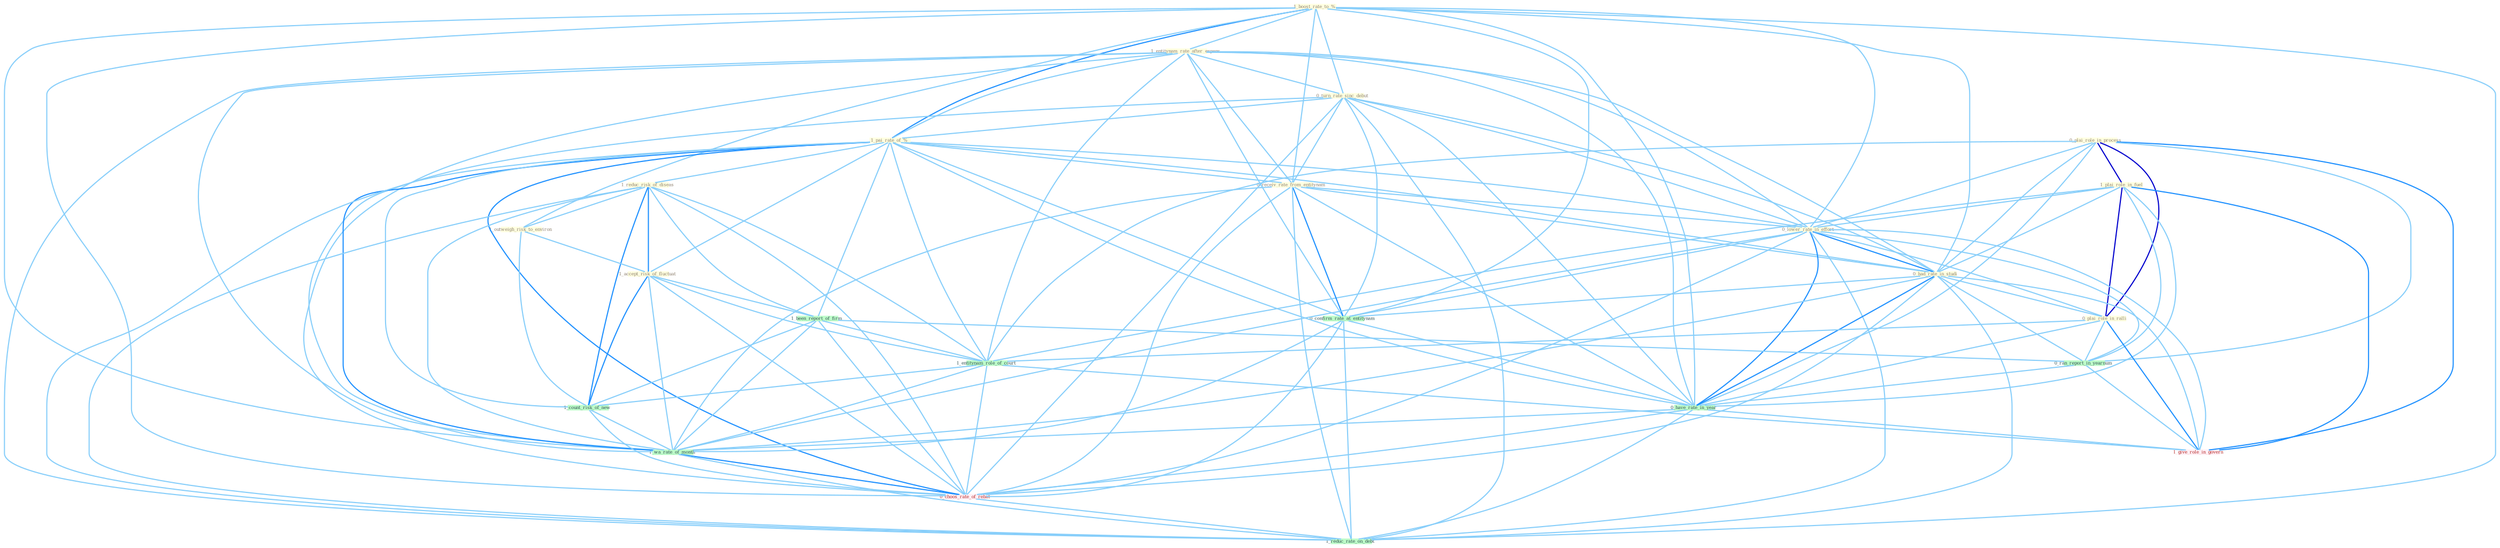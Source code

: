Graph G{ 
    node
    [shape=polygon,style=filled,width=.5,height=.06,color="#BDFCC9",fixedsize=true,fontsize=4,
    fontcolor="#2f4f4f"];
    {node
    [color="#ffffe0", fontcolor="#8b7d6b"] "1_boost_rate_to_% " "1_entitynam_rate_after_expens " "0_plai_role_in_process " "1_plai_role_in_fuel " "0_turn_rate_sinc_debut " "1_pai_rate_of_% " "1_reduc_risk_of_diseas " "0_receiv_rate_from_entitynam " "0_lower_rate_in_effort " "1_outweigh_risk_to_environ " "1_accept_risk_of_fluctuat " "0_had_rate_in_studi " "0_plai_role_in_ralli "}
{node [color="#fff0f5", fontcolor="#b22222"] "0_choos_rate_of_rebat " "1_give_role_in_govern "}
edge [color="#B0E2FF"];

	"1_boost_rate_to_% " -- "1_entitynam_rate_after_expens " [w="1", color="#87cefa" ];
	"1_boost_rate_to_% " -- "0_turn_rate_sinc_debut " [w="1", color="#87cefa" ];
	"1_boost_rate_to_% " -- "1_pai_rate_of_% " [w="2", color="#1e90ff" , len=0.8];
	"1_boost_rate_to_% " -- "0_receiv_rate_from_entitynam " [w="1", color="#87cefa" ];
	"1_boost_rate_to_% " -- "0_lower_rate_in_effort " [w="1", color="#87cefa" ];
	"1_boost_rate_to_% " -- "1_outweigh_risk_to_environ " [w="1", color="#87cefa" ];
	"1_boost_rate_to_% " -- "0_had_rate_in_studi " [w="1", color="#87cefa" ];
	"1_boost_rate_to_% " -- "0_confirm_rate_at_entitynam " [w="1", color="#87cefa" ];
	"1_boost_rate_to_% " -- "0_have_rate_in_year " [w="1", color="#87cefa" ];
	"1_boost_rate_to_% " -- "1_wa_rate_of_month " [w="1", color="#87cefa" ];
	"1_boost_rate_to_% " -- "0_choos_rate_of_rebat " [w="1", color="#87cefa" ];
	"1_boost_rate_to_% " -- "1_reduc_rate_on_debt " [w="1", color="#87cefa" ];
	"1_entitynam_rate_after_expens " -- "0_turn_rate_sinc_debut " [w="1", color="#87cefa" ];
	"1_entitynam_rate_after_expens " -- "1_pai_rate_of_% " [w="1", color="#87cefa" ];
	"1_entitynam_rate_after_expens " -- "0_receiv_rate_from_entitynam " [w="1", color="#87cefa" ];
	"1_entitynam_rate_after_expens " -- "0_lower_rate_in_effort " [w="1", color="#87cefa" ];
	"1_entitynam_rate_after_expens " -- "0_had_rate_in_studi " [w="1", color="#87cefa" ];
	"1_entitynam_rate_after_expens " -- "1_entitynam_role_of_court " [w="1", color="#87cefa" ];
	"1_entitynam_rate_after_expens " -- "0_confirm_rate_at_entitynam " [w="1", color="#87cefa" ];
	"1_entitynam_rate_after_expens " -- "0_have_rate_in_year " [w="1", color="#87cefa" ];
	"1_entitynam_rate_after_expens " -- "1_wa_rate_of_month " [w="1", color="#87cefa" ];
	"1_entitynam_rate_after_expens " -- "0_choos_rate_of_rebat " [w="1", color="#87cefa" ];
	"1_entitynam_rate_after_expens " -- "1_reduc_rate_on_debt " [w="1", color="#87cefa" ];
	"0_plai_role_in_process " -- "1_plai_role_in_fuel " [w="3", color="#0000cd" , len=0.6];
	"0_plai_role_in_process " -- "0_lower_rate_in_effort " [w="1", color="#87cefa" ];
	"0_plai_role_in_process " -- "0_had_rate_in_studi " [w="1", color="#87cefa" ];
	"0_plai_role_in_process " -- "0_plai_role_in_ralli " [w="3", color="#0000cd" , len=0.6];
	"0_plai_role_in_process " -- "1_entitynam_role_of_court " [w="1", color="#87cefa" ];
	"0_plai_role_in_process " -- "0_ran_report_in_yearnum " [w="1", color="#87cefa" ];
	"0_plai_role_in_process " -- "0_have_rate_in_year " [w="1", color="#87cefa" ];
	"0_plai_role_in_process " -- "1_give_role_in_govern " [w="2", color="#1e90ff" , len=0.8];
	"1_plai_role_in_fuel " -- "0_lower_rate_in_effort " [w="1", color="#87cefa" ];
	"1_plai_role_in_fuel " -- "0_had_rate_in_studi " [w="1", color="#87cefa" ];
	"1_plai_role_in_fuel " -- "0_plai_role_in_ralli " [w="3", color="#0000cd" , len=0.6];
	"1_plai_role_in_fuel " -- "1_entitynam_role_of_court " [w="1", color="#87cefa" ];
	"1_plai_role_in_fuel " -- "0_ran_report_in_yearnum " [w="1", color="#87cefa" ];
	"1_plai_role_in_fuel " -- "0_have_rate_in_year " [w="1", color="#87cefa" ];
	"1_plai_role_in_fuel " -- "1_give_role_in_govern " [w="2", color="#1e90ff" , len=0.8];
	"0_turn_rate_sinc_debut " -- "1_pai_rate_of_% " [w="1", color="#87cefa" ];
	"0_turn_rate_sinc_debut " -- "0_receiv_rate_from_entitynam " [w="1", color="#87cefa" ];
	"0_turn_rate_sinc_debut " -- "0_lower_rate_in_effort " [w="1", color="#87cefa" ];
	"0_turn_rate_sinc_debut " -- "0_had_rate_in_studi " [w="1", color="#87cefa" ];
	"0_turn_rate_sinc_debut " -- "0_confirm_rate_at_entitynam " [w="1", color="#87cefa" ];
	"0_turn_rate_sinc_debut " -- "0_have_rate_in_year " [w="1", color="#87cefa" ];
	"0_turn_rate_sinc_debut " -- "1_wa_rate_of_month " [w="1", color="#87cefa" ];
	"0_turn_rate_sinc_debut " -- "0_choos_rate_of_rebat " [w="1", color="#87cefa" ];
	"0_turn_rate_sinc_debut " -- "1_reduc_rate_on_debt " [w="1", color="#87cefa" ];
	"1_pai_rate_of_% " -- "1_reduc_risk_of_diseas " [w="1", color="#87cefa" ];
	"1_pai_rate_of_% " -- "0_receiv_rate_from_entitynam " [w="1", color="#87cefa" ];
	"1_pai_rate_of_% " -- "0_lower_rate_in_effort " [w="1", color="#87cefa" ];
	"1_pai_rate_of_% " -- "1_accept_risk_of_fluctuat " [w="1", color="#87cefa" ];
	"1_pai_rate_of_% " -- "0_had_rate_in_studi " [w="1", color="#87cefa" ];
	"1_pai_rate_of_% " -- "1_been_report_of_firm " [w="1", color="#87cefa" ];
	"1_pai_rate_of_% " -- "1_entitynam_role_of_court " [w="1", color="#87cefa" ];
	"1_pai_rate_of_% " -- "1_count_risk_of_new " [w="1", color="#87cefa" ];
	"1_pai_rate_of_% " -- "0_confirm_rate_at_entitynam " [w="1", color="#87cefa" ];
	"1_pai_rate_of_% " -- "0_have_rate_in_year " [w="1", color="#87cefa" ];
	"1_pai_rate_of_% " -- "1_wa_rate_of_month " [w="2", color="#1e90ff" , len=0.8];
	"1_pai_rate_of_% " -- "0_choos_rate_of_rebat " [w="2", color="#1e90ff" , len=0.8];
	"1_pai_rate_of_% " -- "1_reduc_rate_on_debt " [w="1", color="#87cefa" ];
	"1_reduc_risk_of_diseas " -- "1_outweigh_risk_to_environ " [w="1", color="#87cefa" ];
	"1_reduc_risk_of_diseas " -- "1_accept_risk_of_fluctuat " [w="2", color="#1e90ff" , len=0.8];
	"1_reduc_risk_of_diseas " -- "1_been_report_of_firm " [w="1", color="#87cefa" ];
	"1_reduc_risk_of_diseas " -- "1_entitynam_role_of_court " [w="1", color="#87cefa" ];
	"1_reduc_risk_of_diseas " -- "1_count_risk_of_new " [w="2", color="#1e90ff" , len=0.8];
	"1_reduc_risk_of_diseas " -- "1_wa_rate_of_month " [w="1", color="#87cefa" ];
	"1_reduc_risk_of_diseas " -- "0_choos_rate_of_rebat " [w="1", color="#87cefa" ];
	"1_reduc_risk_of_diseas " -- "1_reduc_rate_on_debt " [w="1", color="#87cefa" ];
	"0_receiv_rate_from_entitynam " -- "0_lower_rate_in_effort " [w="1", color="#87cefa" ];
	"0_receiv_rate_from_entitynam " -- "0_had_rate_in_studi " [w="1", color="#87cefa" ];
	"0_receiv_rate_from_entitynam " -- "0_confirm_rate_at_entitynam " [w="2", color="#1e90ff" , len=0.8];
	"0_receiv_rate_from_entitynam " -- "0_have_rate_in_year " [w="1", color="#87cefa" ];
	"0_receiv_rate_from_entitynam " -- "1_wa_rate_of_month " [w="1", color="#87cefa" ];
	"0_receiv_rate_from_entitynam " -- "0_choos_rate_of_rebat " [w="1", color="#87cefa" ];
	"0_receiv_rate_from_entitynam " -- "1_reduc_rate_on_debt " [w="1", color="#87cefa" ];
	"0_lower_rate_in_effort " -- "0_had_rate_in_studi " [w="2", color="#1e90ff" , len=0.8];
	"0_lower_rate_in_effort " -- "0_plai_role_in_ralli " [w="1", color="#87cefa" ];
	"0_lower_rate_in_effort " -- "0_ran_report_in_yearnum " [w="1", color="#87cefa" ];
	"0_lower_rate_in_effort " -- "0_confirm_rate_at_entitynam " [w="1", color="#87cefa" ];
	"0_lower_rate_in_effort " -- "0_have_rate_in_year " [w="2", color="#1e90ff" , len=0.8];
	"0_lower_rate_in_effort " -- "1_wa_rate_of_month " [w="1", color="#87cefa" ];
	"0_lower_rate_in_effort " -- "0_choos_rate_of_rebat " [w="1", color="#87cefa" ];
	"0_lower_rate_in_effort " -- "1_reduc_rate_on_debt " [w="1", color="#87cefa" ];
	"0_lower_rate_in_effort " -- "1_give_role_in_govern " [w="1", color="#87cefa" ];
	"1_outweigh_risk_to_environ " -- "1_accept_risk_of_fluctuat " [w="1", color="#87cefa" ];
	"1_outweigh_risk_to_environ " -- "1_count_risk_of_new " [w="1", color="#87cefa" ];
	"1_accept_risk_of_fluctuat " -- "1_been_report_of_firm " [w="1", color="#87cefa" ];
	"1_accept_risk_of_fluctuat " -- "1_entitynam_role_of_court " [w="1", color="#87cefa" ];
	"1_accept_risk_of_fluctuat " -- "1_count_risk_of_new " [w="2", color="#1e90ff" , len=0.8];
	"1_accept_risk_of_fluctuat " -- "1_wa_rate_of_month " [w="1", color="#87cefa" ];
	"1_accept_risk_of_fluctuat " -- "0_choos_rate_of_rebat " [w="1", color="#87cefa" ];
	"0_had_rate_in_studi " -- "0_plai_role_in_ralli " [w="1", color="#87cefa" ];
	"0_had_rate_in_studi " -- "0_ran_report_in_yearnum " [w="1", color="#87cefa" ];
	"0_had_rate_in_studi " -- "0_confirm_rate_at_entitynam " [w="1", color="#87cefa" ];
	"0_had_rate_in_studi " -- "0_have_rate_in_year " [w="2", color="#1e90ff" , len=0.8];
	"0_had_rate_in_studi " -- "1_wa_rate_of_month " [w="1", color="#87cefa" ];
	"0_had_rate_in_studi " -- "0_choos_rate_of_rebat " [w="1", color="#87cefa" ];
	"0_had_rate_in_studi " -- "1_reduc_rate_on_debt " [w="1", color="#87cefa" ];
	"0_had_rate_in_studi " -- "1_give_role_in_govern " [w="1", color="#87cefa" ];
	"0_plai_role_in_ralli " -- "1_entitynam_role_of_court " [w="1", color="#87cefa" ];
	"0_plai_role_in_ralli " -- "0_ran_report_in_yearnum " [w="1", color="#87cefa" ];
	"0_plai_role_in_ralli " -- "0_have_rate_in_year " [w="1", color="#87cefa" ];
	"0_plai_role_in_ralli " -- "1_give_role_in_govern " [w="2", color="#1e90ff" , len=0.8];
	"1_been_report_of_firm " -- "1_entitynam_role_of_court " [w="1", color="#87cefa" ];
	"1_been_report_of_firm " -- "0_ran_report_in_yearnum " [w="1", color="#87cefa" ];
	"1_been_report_of_firm " -- "1_count_risk_of_new " [w="1", color="#87cefa" ];
	"1_been_report_of_firm " -- "1_wa_rate_of_month " [w="1", color="#87cefa" ];
	"1_been_report_of_firm " -- "0_choos_rate_of_rebat " [w="1", color="#87cefa" ];
	"1_entitynam_role_of_court " -- "1_count_risk_of_new " [w="1", color="#87cefa" ];
	"1_entitynam_role_of_court " -- "1_wa_rate_of_month " [w="1", color="#87cefa" ];
	"1_entitynam_role_of_court " -- "0_choos_rate_of_rebat " [w="1", color="#87cefa" ];
	"1_entitynam_role_of_court " -- "1_give_role_in_govern " [w="1", color="#87cefa" ];
	"0_ran_report_in_yearnum " -- "0_have_rate_in_year " [w="1", color="#87cefa" ];
	"0_ran_report_in_yearnum " -- "1_give_role_in_govern " [w="1", color="#87cefa" ];
	"1_count_risk_of_new " -- "1_wa_rate_of_month " [w="1", color="#87cefa" ];
	"1_count_risk_of_new " -- "0_choos_rate_of_rebat " [w="1", color="#87cefa" ];
	"0_confirm_rate_at_entitynam " -- "0_have_rate_in_year " [w="1", color="#87cefa" ];
	"0_confirm_rate_at_entitynam " -- "1_wa_rate_of_month " [w="1", color="#87cefa" ];
	"0_confirm_rate_at_entitynam " -- "0_choos_rate_of_rebat " [w="1", color="#87cefa" ];
	"0_confirm_rate_at_entitynam " -- "1_reduc_rate_on_debt " [w="1", color="#87cefa" ];
	"0_have_rate_in_year " -- "1_wa_rate_of_month " [w="1", color="#87cefa" ];
	"0_have_rate_in_year " -- "0_choos_rate_of_rebat " [w="1", color="#87cefa" ];
	"0_have_rate_in_year " -- "1_reduc_rate_on_debt " [w="1", color="#87cefa" ];
	"0_have_rate_in_year " -- "1_give_role_in_govern " [w="1", color="#87cefa" ];
	"1_wa_rate_of_month " -- "0_choos_rate_of_rebat " [w="2", color="#1e90ff" , len=0.8];
	"1_wa_rate_of_month " -- "1_reduc_rate_on_debt " [w="1", color="#87cefa" ];
	"0_choos_rate_of_rebat " -- "1_reduc_rate_on_debt " [w="1", color="#87cefa" ];
}